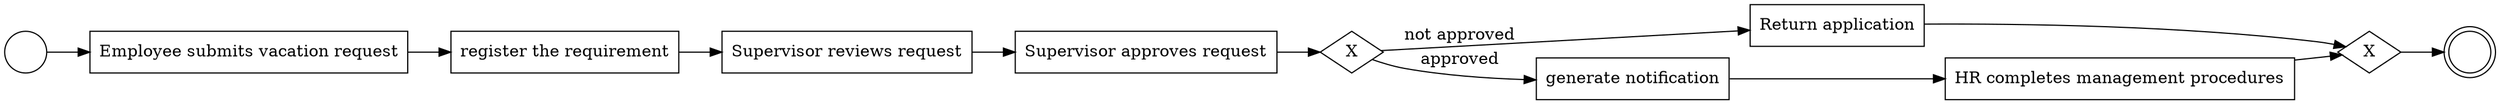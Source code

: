 digraph {
rankdir=LR;
"start_1"[shape=circle label=""];
"end_1"[shape=doublecircle label=""];
"seg_1"[shape=diamond label="X"];
"meg_1"[shape=diamond label="X"];
"Employee submits vacation request"[shape=rectangle];
"Supervisor reviews request"[shape=rectangle];
"Supervisor approves request"[shape=rectangle];
"register the requirement"[shape=rectangle];
"Return application"[shape=rectangle];
"generate notification"[shape=rectangle];
"HR completes management procedures"[shape=rectangle];

"start_1" -> "Employee submits vacation request"
"Employee submits vacation request" -> "register the requirement";
"register the requirement" -> "Supervisor reviews request";
"Supervisor reviews request" -> "Supervisor approves request"; 
"Supervisor approves request"-> "seg_1"
"seg_1" -> "Return application"[label="not approved"];
"seg_1" -> "generate notification"[label="approved"];
"Return application" -> "meg_1";
"generate notification" -> "HR completes management procedures"
"HR completes management procedures" -> "meg_1";
"meg_1" -> "end_1"
}
